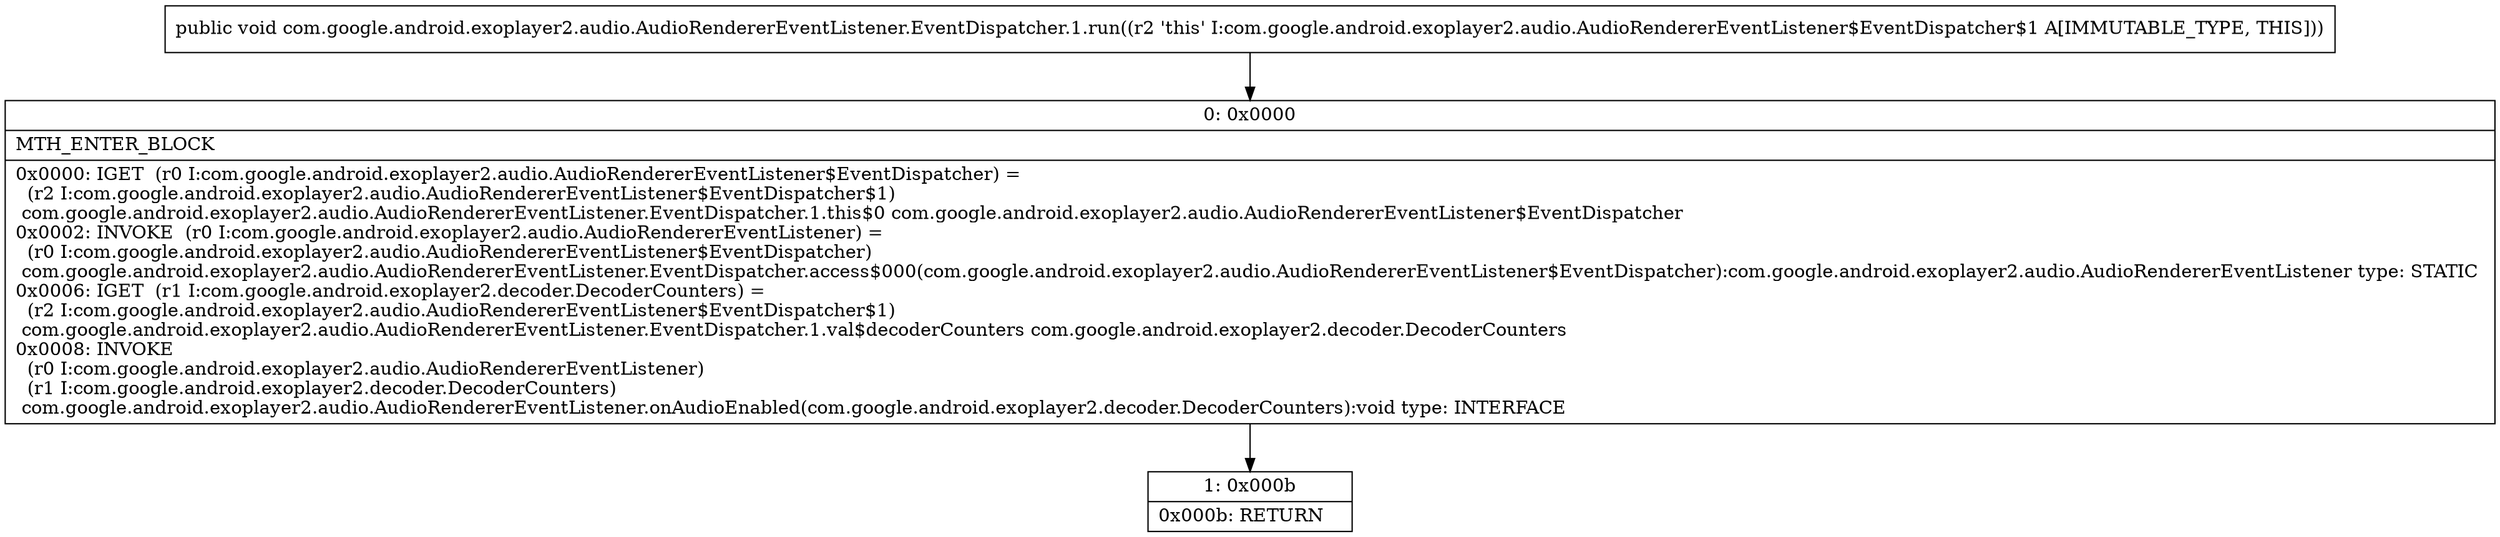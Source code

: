 digraph "CFG forcom.google.android.exoplayer2.audio.AudioRendererEventListener.EventDispatcher.1.run()V" {
Node_0 [shape=record,label="{0\:\ 0x0000|MTH_ENTER_BLOCK\l|0x0000: IGET  (r0 I:com.google.android.exoplayer2.audio.AudioRendererEventListener$EventDispatcher) = \l  (r2 I:com.google.android.exoplayer2.audio.AudioRendererEventListener$EventDispatcher$1)\l com.google.android.exoplayer2.audio.AudioRendererEventListener.EventDispatcher.1.this$0 com.google.android.exoplayer2.audio.AudioRendererEventListener$EventDispatcher \l0x0002: INVOKE  (r0 I:com.google.android.exoplayer2.audio.AudioRendererEventListener) = \l  (r0 I:com.google.android.exoplayer2.audio.AudioRendererEventListener$EventDispatcher)\l com.google.android.exoplayer2.audio.AudioRendererEventListener.EventDispatcher.access$000(com.google.android.exoplayer2.audio.AudioRendererEventListener$EventDispatcher):com.google.android.exoplayer2.audio.AudioRendererEventListener type: STATIC \l0x0006: IGET  (r1 I:com.google.android.exoplayer2.decoder.DecoderCounters) = \l  (r2 I:com.google.android.exoplayer2.audio.AudioRendererEventListener$EventDispatcher$1)\l com.google.android.exoplayer2.audio.AudioRendererEventListener.EventDispatcher.1.val$decoderCounters com.google.android.exoplayer2.decoder.DecoderCounters \l0x0008: INVOKE  \l  (r0 I:com.google.android.exoplayer2.audio.AudioRendererEventListener)\l  (r1 I:com.google.android.exoplayer2.decoder.DecoderCounters)\l com.google.android.exoplayer2.audio.AudioRendererEventListener.onAudioEnabled(com.google.android.exoplayer2.decoder.DecoderCounters):void type: INTERFACE \l}"];
Node_1 [shape=record,label="{1\:\ 0x000b|0x000b: RETURN   \l}"];
MethodNode[shape=record,label="{public void com.google.android.exoplayer2.audio.AudioRendererEventListener.EventDispatcher.1.run((r2 'this' I:com.google.android.exoplayer2.audio.AudioRendererEventListener$EventDispatcher$1 A[IMMUTABLE_TYPE, THIS])) }"];
MethodNode -> Node_0;
Node_0 -> Node_1;
}

